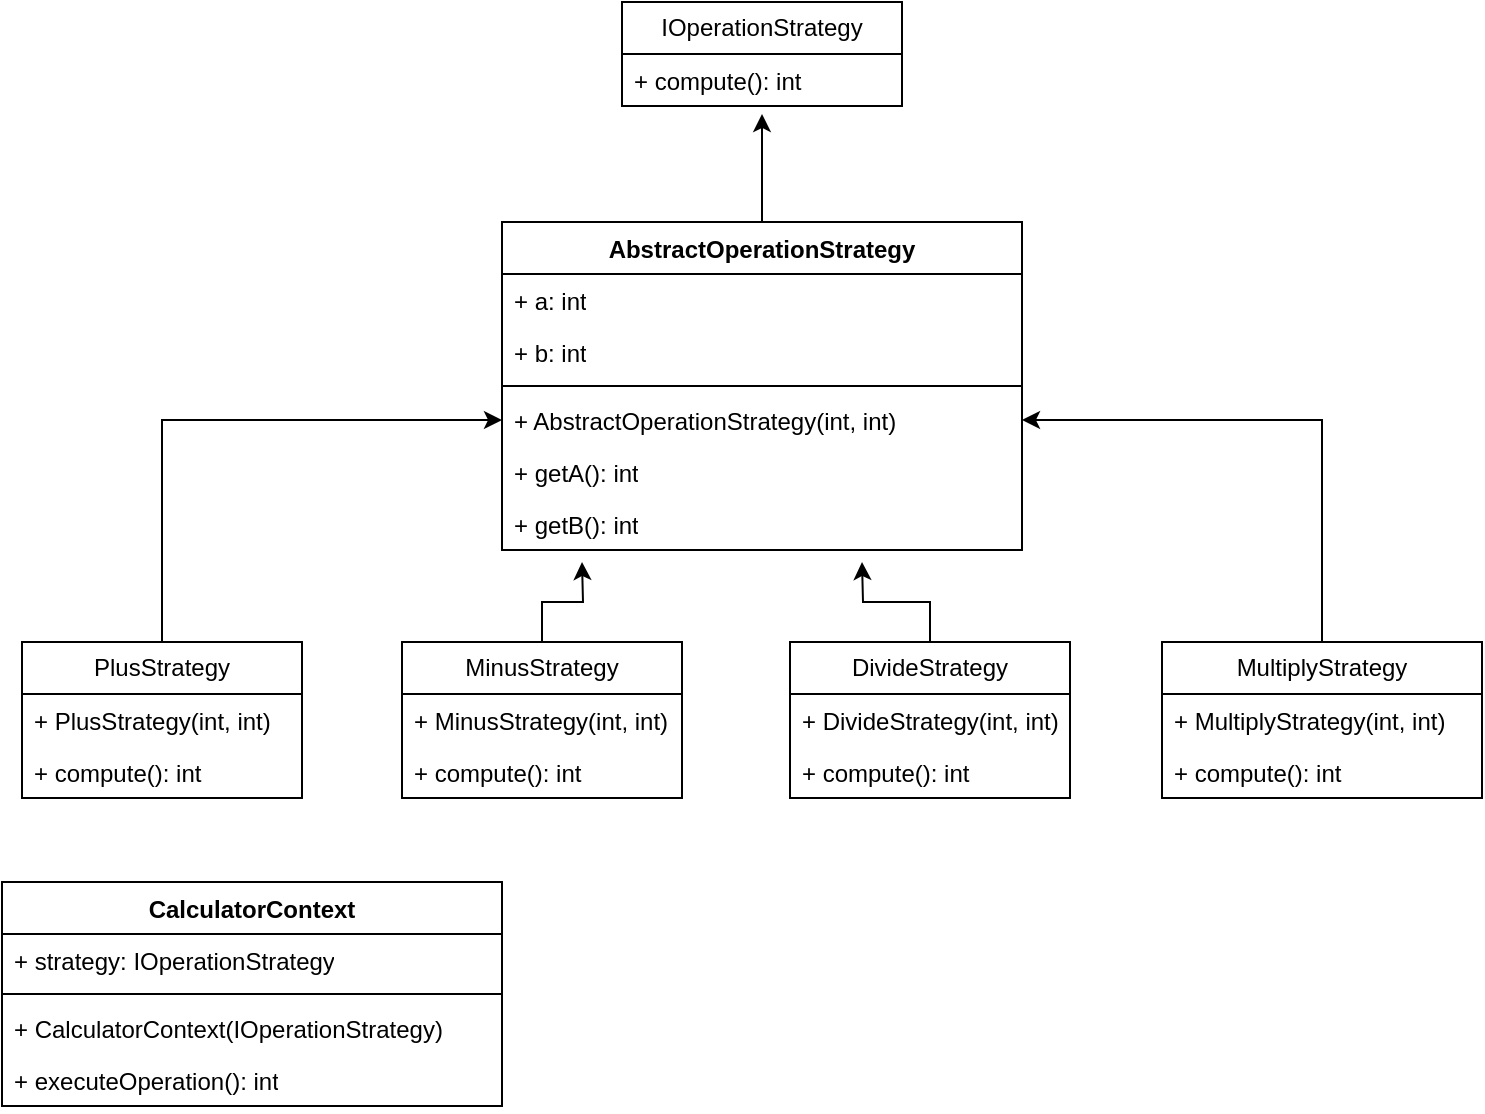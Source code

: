 <mxfile version="22.1.16" type="github">
  <diagram id="C5RBs43oDa-KdzZeNtuy" name="Page-1">
    <mxGraphModel dx="906" dy="581" grid="1" gridSize="10" guides="1" tooltips="1" connect="1" arrows="1" fold="1" page="1" pageScale="1" pageWidth="827" pageHeight="1169" math="0" shadow="0">
      <root>
        <mxCell id="WIyWlLk6GJQsqaUBKTNV-0" />
        <mxCell id="WIyWlLk6GJQsqaUBKTNV-1" parent="WIyWlLk6GJQsqaUBKTNV-0" />
        <mxCell id="zhhcIfh9bUuAp2uZLs2m-0" value="IOperationStrategy" style="swimlane;fontStyle=0;childLayout=stackLayout;horizontal=1;startSize=26;fillColor=none;horizontalStack=0;resizeParent=1;resizeParentMax=0;resizeLast=0;collapsible=1;marginBottom=0;whiteSpace=wrap;html=1;" vertex="1" parent="WIyWlLk6GJQsqaUBKTNV-1">
          <mxGeometry x="330" y="40" width="140" height="52" as="geometry" />
        </mxCell>
        <mxCell id="zhhcIfh9bUuAp2uZLs2m-3" value="+ compute(): int" style="text;strokeColor=none;fillColor=none;align=left;verticalAlign=top;spacingLeft=4;spacingRight=4;overflow=hidden;rotatable=0;points=[[0,0.5],[1,0.5]];portConstraint=eastwest;whiteSpace=wrap;html=1;" vertex="1" parent="zhhcIfh9bUuAp2uZLs2m-0">
          <mxGeometry y="26" width="140" height="26" as="geometry" />
        </mxCell>
        <mxCell id="zhhcIfh9bUuAp2uZLs2m-4" value="AbstractOperationStrategy" style="swimlane;fontStyle=1;align=center;verticalAlign=top;childLayout=stackLayout;horizontal=1;startSize=26;horizontalStack=0;resizeParent=1;resizeParentMax=0;resizeLast=0;collapsible=1;marginBottom=0;whiteSpace=wrap;html=1;" vertex="1" parent="WIyWlLk6GJQsqaUBKTNV-1">
          <mxGeometry x="270" y="150" width="260" height="164" as="geometry">
            <mxRectangle x="270" y="150" width="190" height="30" as="alternateBounds" />
          </mxGeometry>
        </mxCell>
        <mxCell id="zhhcIfh9bUuAp2uZLs2m-5" value="+ a: int&lt;br&gt;" style="text;strokeColor=none;fillColor=none;align=left;verticalAlign=top;spacingLeft=4;spacingRight=4;overflow=hidden;rotatable=0;points=[[0,0.5],[1,0.5]];portConstraint=eastwest;whiteSpace=wrap;html=1;" vertex="1" parent="zhhcIfh9bUuAp2uZLs2m-4">
          <mxGeometry y="26" width="260" height="26" as="geometry" />
        </mxCell>
        <mxCell id="zhhcIfh9bUuAp2uZLs2m-9" value="+ b: int" style="text;strokeColor=none;fillColor=none;align=left;verticalAlign=top;spacingLeft=4;spacingRight=4;overflow=hidden;rotatable=0;points=[[0,0.5],[1,0.5]];portConstraint=eastwest;whiteSpace=wrap;html=1;" vertex="1" parent="zhhcIfh9bUuAp2uZLs2m-4">
          <mxGeometry y="52" width="260" height="26" as="geometry" />
        </mxCell>
        <mxCell id="zhhcIfh9bUuAp2uZLs2m-6" value="" style="line;strokeWidth=1;fillColor=none;align=left;verticalAlign=middle;spacingTop=-1;spacingLeft=3;spacingRight=3;rotatable=0;labelPosition=right;points=[];portConstraint=eastwest;strokeColor=inherit;" vertex="1" parent="zhhcIfh9bUuAp2uZLs2m-4">
          <mxGeometry y="78" width="260" height="8" as="geometry" />
        </mxCell>
        <mxCell id="zhhcIfh9bUuAp2uZLs2m-7" value="+ AbstractOperationStrategy(int, int)" style="text;strokeColor=none;fillColor=none;align=left;verticalAlign=top;spacingLeft=4;spacingRight=4;overflow=hidden;rotatable=0;points=[[0,0.5],[1,0.5]];portConstraint=eastwest;whiteSpace=wrap;html=1;" vertex="1" parent="zhhcIfh9bUuAp2uZLs2m-4">
          <mxGeometry y="86" width="260" height="26" as="geometry" />
        </mxCell>
        <mxCell id="zhhcIfh9bUuAp2uZLs2m-10" value="+ getA(): int" style="text;strokeColor=none;fillColor=none;align=left;verticalAlign=top;spacingLeft=4;spacingRight=4;overflow=hidden;rotatable=0;points=[[0,0.5],[1,0.5]];portConstraint=eastwest;whiteSpace=wrap;html=1;" vertex="1" parent="zhhcIfh9bUuAp2uZLs2m-4">
          <mxGeometry y="112" width="260" height="26" as="geometry" />
        </mxCell>
        <mxCell id="zhhcIfh9bUuAp2uZLs2m-11" value="+ getB(): int" style="text;strokeColor=none;fillColor=none;align=left;verticalAlign=top;spacingLeft=4;spacingRight=4;overflow=hidden;rotatable=0;points=[[0,0.5],[1,0.5]];portConstraint=eastwest;whiteSpace=wrap;html=1;" vertex="1" parent="zhhcIfh9bUuAp2uZLs2m-4">
          <mxGeometry y="138" width="260" height="26" as="geometry" />
        </mxCell>
        <mxCell id="zhhcIfh9bUuAp2uZLs2m-8" style="edgeStyle=orthogonalEdgeStyle;rounded=0;orthogonalLoop=1;jettySize=auto;html=1;entryX=0.5;entryY=1.154;entryDx=0;entryDy=0;entryPerimeter=0;" edge="1" parent="WIyWlLk6GJQsqaUBKTNV-1" source="zhhcIfh9bUuAp2uZLs2m-4" target="zhhcIfh9bUuAp2uZLs2m-3">
          <mxGeometry relative="1" as="geometry">
            <Array as="points">
              <mxPoint x="400" y="120" />
              <mxPoint x="400" y="120" />
            </Array>
          </mxGeometry>
        </mxCell>
        <mxCell id="zhhcIfh9bUuAp2uZLs2m-21" style="edgeStyle=orthogonalEdgeStyle;rounded=0;orthogonalLoop=1;jettySize=auto;html=1;entryX=0;entryY=0.5;entryDx=0;entryDy=0;" edge="1" parent="WIyWlLk6GJQsqaUBKTNV-1" source="zhhcIfh9bUuAp2uZLs2m-17" target="zhhcIfh9bUuAp2uZLs2m-7">
          <mxGeometry relative="1" as="geometry" />
        </mxCell>
        <mxCell id="zhhcIfh9bUuAp2uZLs2m-17" value="PlusStrategy" style="swimlane;fontStyle=0;childLayout=stackLayout;horizontal=1;startSize=26;fillColor=none;horizontalStack=0;resizeParent=1;resizeParentMax=0;resizeLast=0;collapsible=1;marginBottom=0;whiteSpace=wrap;html=1;" vertex="1" parent="WIyWlLk6GJQsqaUBKTNV-1">
          <mxGeometry x="30" y="360" width="140" height="78" as="geometry" />
        </mxCell>
        <mxCell id="zhhcIfh9bUuAp2uZLs2m-18" value="+ PlusStrategy(int, int)" style="text;strokeColor=none;fillColor=none;align=left;verticalAlign=top;spacingLeft=4;spacingRight=4;overflow=hidden;rotatable=0;points=[[0,0.5],[1,0.5]];portConstraint=eastwest;whiteSpace=wrap;html=1;" vertex="1" parent="zhhcIfh9bUuAp2uZLs2m-17">
          <mxGeometry y="26" width="140" height="26" as="geometry" />
        </mxCell>
        <mxCell id="zhhcIfh9bUuAp2uZLs2m-19" value="+ compute(): int" style="text;strokeColor=none;fillColor=none;align=left;verticalAlign=top;spacingLeft=4;spacingRight=4;overflow=hidden;rotatable=0;points=[[0,0.5],[1,0.5]];portConstraint=eastwest;whiteSpace=wrap;html=1;" vertex="1" parent="zhhcIfh9bUuAp2uZLs2m-17">
          <mxGeometry y="52" width="140" height="26" as="geometry" />
        </mxCell>
        <mxCell id="zhhcIfh9bUuAp2uZLs2m-25" style="edgeStyle=orthogonalEdgeStyle;rounded=0;orthogonalLoop=1;jettySize=auto;html=1;" edge="1" parent="WIyWlLk6GJQsqaUBKTNV-1" source="zhhcIfh9bUuAp2uZLs2m-22">
          <mxGeometry relative="1" as="geometry">
            <mxPoint x="310" y="320" as="targetPoint" />
          </mxGeometry>
        </mxCell>
        <mxCell id="zhhcIfh9bUuAp2uZLs2m-22" value="MinusStrategy" style="swimlane;fontStyle=0;childLayout=stackLayout;horizontal=1;startSize=26;fillColor=none;horizontalStack=0;resizeParent=1;resizeParentMax=0;resizeLast=0;collapsible=1;marginBottom=0;whiteSpace=wrap;html=1;" vertex="1" parent="WIyWlLk6GJQsqaUBKTNV-1">
          <mxGeometry x="220" y="360" width="140" height="78" as="geometry" />
        </mxCell>
        <mxCell id="zhhcIfh9bUuAp2uZLs2m-23" value="+ MinusStrategy(int, int)" style="text;strokeColor=none;fillColor=none;align=left;verticalAlign=top;spacingLeft=4;spacingRight=4;overflow=hidden;rotatable=0;points=[[0,0.5],[1,0.5]];portConstraint=eastwest;whiteSpace=wrap;html=1;" vertex="1" parent="zhhcIfh9bUuAp2uZLs2m-22">
          <mxGeometry y="26" width="140" height="26" as="geometry" />
        </mxCell>
        <mxCell id="zhhcIfh9bUuAp2uZLs2m-24" value="+ compute(): int" style="text;strokeColor=none;fillColor=none;align=left;verticalAlign=top;spacingLeft=4;spacingRight=4;overflow=hidden;rotatable=0;points=[[0,0.5],[1,0.5]];portConstraint=eastwest;whiteSpace=wrap;html=1;" vertex="1" parent="zhhcIfh9bUuAp2uZLs2m-22">
          <mxGeometry y="52" width="140" height="26" as="geometry" />
        </mxCell>
        <mxCell id="zhhcIfh9bUuAp2uZLs2m-29" style="edgeStyle=orthogonalEdgeStyle;rounded=0;orthogonalLoop=1;jettySize=auto;html=1;" edge="1" parent="WIyWlLk6GJQsqaUBKTNV-1" source="zhhcIfh9bUuAp2uZLs2m-26">
          <mxGeometry relative="1" as="geometry">
            <mxPoint x="450" y="320" as="targetPoint" />
          </mxGeometry>
        </mxCell>
        <mxCell id="zhhcIfh9bUuAp2uZLs2m-26" value="DivideStrategy" style="swimlane;fontStyle=0;childLayout=stackLayout;horizontal=1;startSize=26;fillColor=none;horizontalStack=0;resizeParent=1;resizeParentMax=0;resizeLast=0;collapsible=1;marginBottom=0;whiteSpace=wrap;html=1;" vertex="1" parent="WIyWlLk6GJQsqaUBKTNV-1">
          <mxGeometry x="414" y="360" width="140" height="78" as="geometry" />
        </mxCell>
        <mxCell id="zhhcIfh9bUuAp2uZLs2m-27" value="+ DivideStrategy(int, int)" style="text;strokeColor=none;fillColor=none;align=left;verticalAlign=top;spacingLeft=4;spacingRight=4;overflow=hidden;rotatable=0;points=[[0,0.5],[1,0.5]];portConstraint=eastwest;whiteSpace=wrap;html=1;" vertex="1" parent="zhhcIfh9bUuAp2uZLs2m-26">
          <mxGeometry y="26" width="140" height="26" as="geometry" />
        </mxCell>
        <mxCell id="zhhcIfh9bUuAp2uZLs2m-28" value="+ compute(): int" style="text;strokeColor=none;fillColor=none;align=left;verticalAlign=top;spacingLeft=4;spacingRight=4;overflow=hidden;rotatable=0;points=[[0,0.5],[1,0.5]];portConstraint=eastwest;whiteSpace=wrap;html=1;" vertex="1" parent="zhhcIfh9bUuAp2uZLs2m-26">
          <mxGeometry y="52" width="140" height="26" as="geometry" />
        </mxCell>
        <mxCell id="zhhcIfh9bUuAp2uZLs2m-33" style="edgeStyle=orthogonalEdgeStyle;rounded=0;orthogonalLoop=1;jettySize=auto;html=1;entryX=1;entryY=0.5;entryDx=0;entryDy=0;" edge="1" parent="WIyWlLk6GJQsqaUBKTNV-1" source="zhhcIfh9bUuAp2uZLs2m-30" target="zhhcIfh9bUuAp2uZLs2m-7">
          <mxGeometry relative="1" as="geometry" />
        </mxCell>
        <mxCell id="zhhcIfh9bUuAp2uZLs2m-30" value="MultiplyStrategy" style="swimlane;fontStyle=0;childLayout=stackLayout;horizontal=1;startSize=26;fillColor=none;horizontalStack=0;resizeParent=1;resizeParentMax=0;resizeLast=0;collapsible=1;marginBottom=0;whiteSpace=wrap;html=1;" vertex="1" parent="WIyWlLk6GJQsqaUBKTNV-1">
          <mxGeometry x="600" y="360" width="160" height="78" as="geometry" />
        </mxCell>
        <mxCell id="zhhcIfh9bUuAp2uZLs2m-31" value="+ MultiplyStrategy(int, int)" style="text;strokeColor=none;fillColor=none;align=left;verticalAlign=top;spacingLeft=4;spacingRight=4;overflow=hidden;rotatable=0;points=[[0,0.5],[1,0.5]];portConstraint=eastwest;whiteSpace=wrap;html=1;" vertex="1" parent="zhhcIfh9bUuAp2uZLs2m-30">
          <mxGeometry y="26" width="160" height="26" as="geometry" />
        </mxCell>
        <mxCell id="zhhcIfh9bUuAp2uZLs2m-32" value="+ compute(): int" style="text;strokeColor=none;fillColor=none;align=left;verticalAlign=top;spacingLeft=4;spacingRight=4;overflow=hidden;rotatable=0;points=[[0,0.5],[1,0.5]];portConstraint=eastwest;whiteSpace=wrap;html=1;" vertex="1" parent="zhhcIfh9bUuAp2uZLs2m-30">
          <mxGeometry y="52" width="160" height="26" as="geometry" />
        </mxCell>
        <mxCell id="zhhcIfh9bUuAp2uZLs2m-34" value="CalculatorContext" style="swimlane;fontStyle=1;align=center;verticalAlign=top;childLayout=stackLayout;horizontal=1;startSize=26;horizontalStack=0;resizeParent=1;resizeParentMax=0;resizeLast=0;collapsible=1;marginBottom=0;whiteSpace=wrap;html=1;" vertex="1" parent="WIyWlLk6GJQsqaUBKTNV-1">
          <mxGeometry x="20" y="480" width="250" height="112" as="geometry" />
        </mxCell>
        <mxCell id="zhhcIfh9bUuAp2uZLs2m-35" value="+ strategy: IOperationStrategy" style="text;strokeColor=none;fillColor=none;align=left;verticalAlign=top;spacingLeft=4;spacingRight=4;overflow=hidden;rotatable=0;points=[[0,0.5],[1,0.5]];portConstraint=eastwest;whiteSpace=wrap;html=1;" vertex="1" parent="zhhcIfh9bUuAp2uZLs2m-34">
          <mxGeometry y="26" width="250" height="26" as="geometry" />
        </mxCell>
        <mxCell id="zhhcIfh9bUuAp2uZLs2m-36" value="" style="line;strokeWidth=1;fillColor=none;align=left;verticalAlign=middle;spacingTop=-1;spacingLeft=3;spacingRight=3;rotatable=0;labelPosition=right;points=[];portConstraint=eastwest;strokeColor=inherit;" vertex="1" parent="zhhcIfh9bUuAp2uZLs2m-34">
          <mxGeometry y="52" width="250" height="8" as="geometry" />
        </mxCell>
        <mxCell id="zhhcIfh9bUuAp2uZLs2m-38" value="+ CalculatorContext(IOperationStrategy)" style="text;strokeColor=none;fillColor=none;align=left;verticalAlign=top;spacingLeft=4;spacingRight=4;overflow=hidden;rotatable=0;points=[[0,0.5],[1,0.5]];portConstraint=eastwest;whiteSpace=wrap;html=1;" vertex="1" parent="zhhcIfh9bUuAp2uZLs2m-34">
          <mxGeometry y="60" width="250" height="26" as="geometry" />
        </mxCell>
        <mxCell id="zhhcIfh9bUuAp2uZLs2m-37" value="+ executeOperation(): int" style="text;strokeColor=none;fillColor=none;align=left;verticalAlign=top;spacingLeft=4;spacingRight=4;overflow=hidden;rotatable=0;points=[[0,0.5],[1,0.5]];portConstraint=eastwest;whiteSpace=wrap;html=1;" vertex="1" parent="zhhcIfh9bUuAp2uZLs2m-34">
          <mxGeometry y="86" width="250" height="26" as="geometry" />
        </mxCell>
      </root>
    </mxGraphModel>
  </diagram>
</mxfile>
